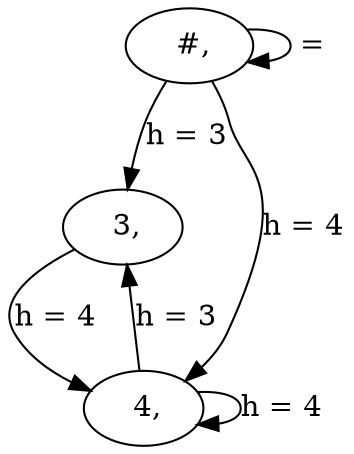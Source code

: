 digraph G {
0 [label="  #, "];
1 [label="  3, "];
2 [label="  4, "];
0 -> 0[label=" = "];
0 -> 1[label="h = 3"];
0 -> 2[label="h = 4"];
1 -> 2[label="h = 4"];
2 -> 1[label="h = 3"];
2 -> 2[label="h = 4"];
}
